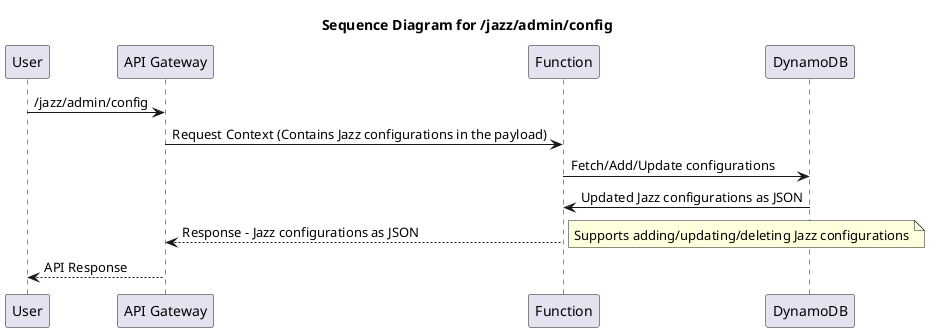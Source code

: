 @startuml
title Sequence Diagram for /jazz/admin/config
participant User
participant "API Gateway" 
participant "Function"
participant "DynamoDB"
User -> "API Gateway" : /jazz/admin/config
"API Gateway" -> "Function" : Request Context (Contains Jazz configurations in the payload)
"Function" -> "DynamoDB" : Fetch/Add/Update configurations
"DynamoDB" -> "Function" : Updated Jazz configurations as JSON
"Function" --> "API Gateway": Response - Jazz configurations as JSON
note right 
Supports adding/updating/deleting Jazz configurations
end note
"API Gateway" --> User: API Response
@enduml
